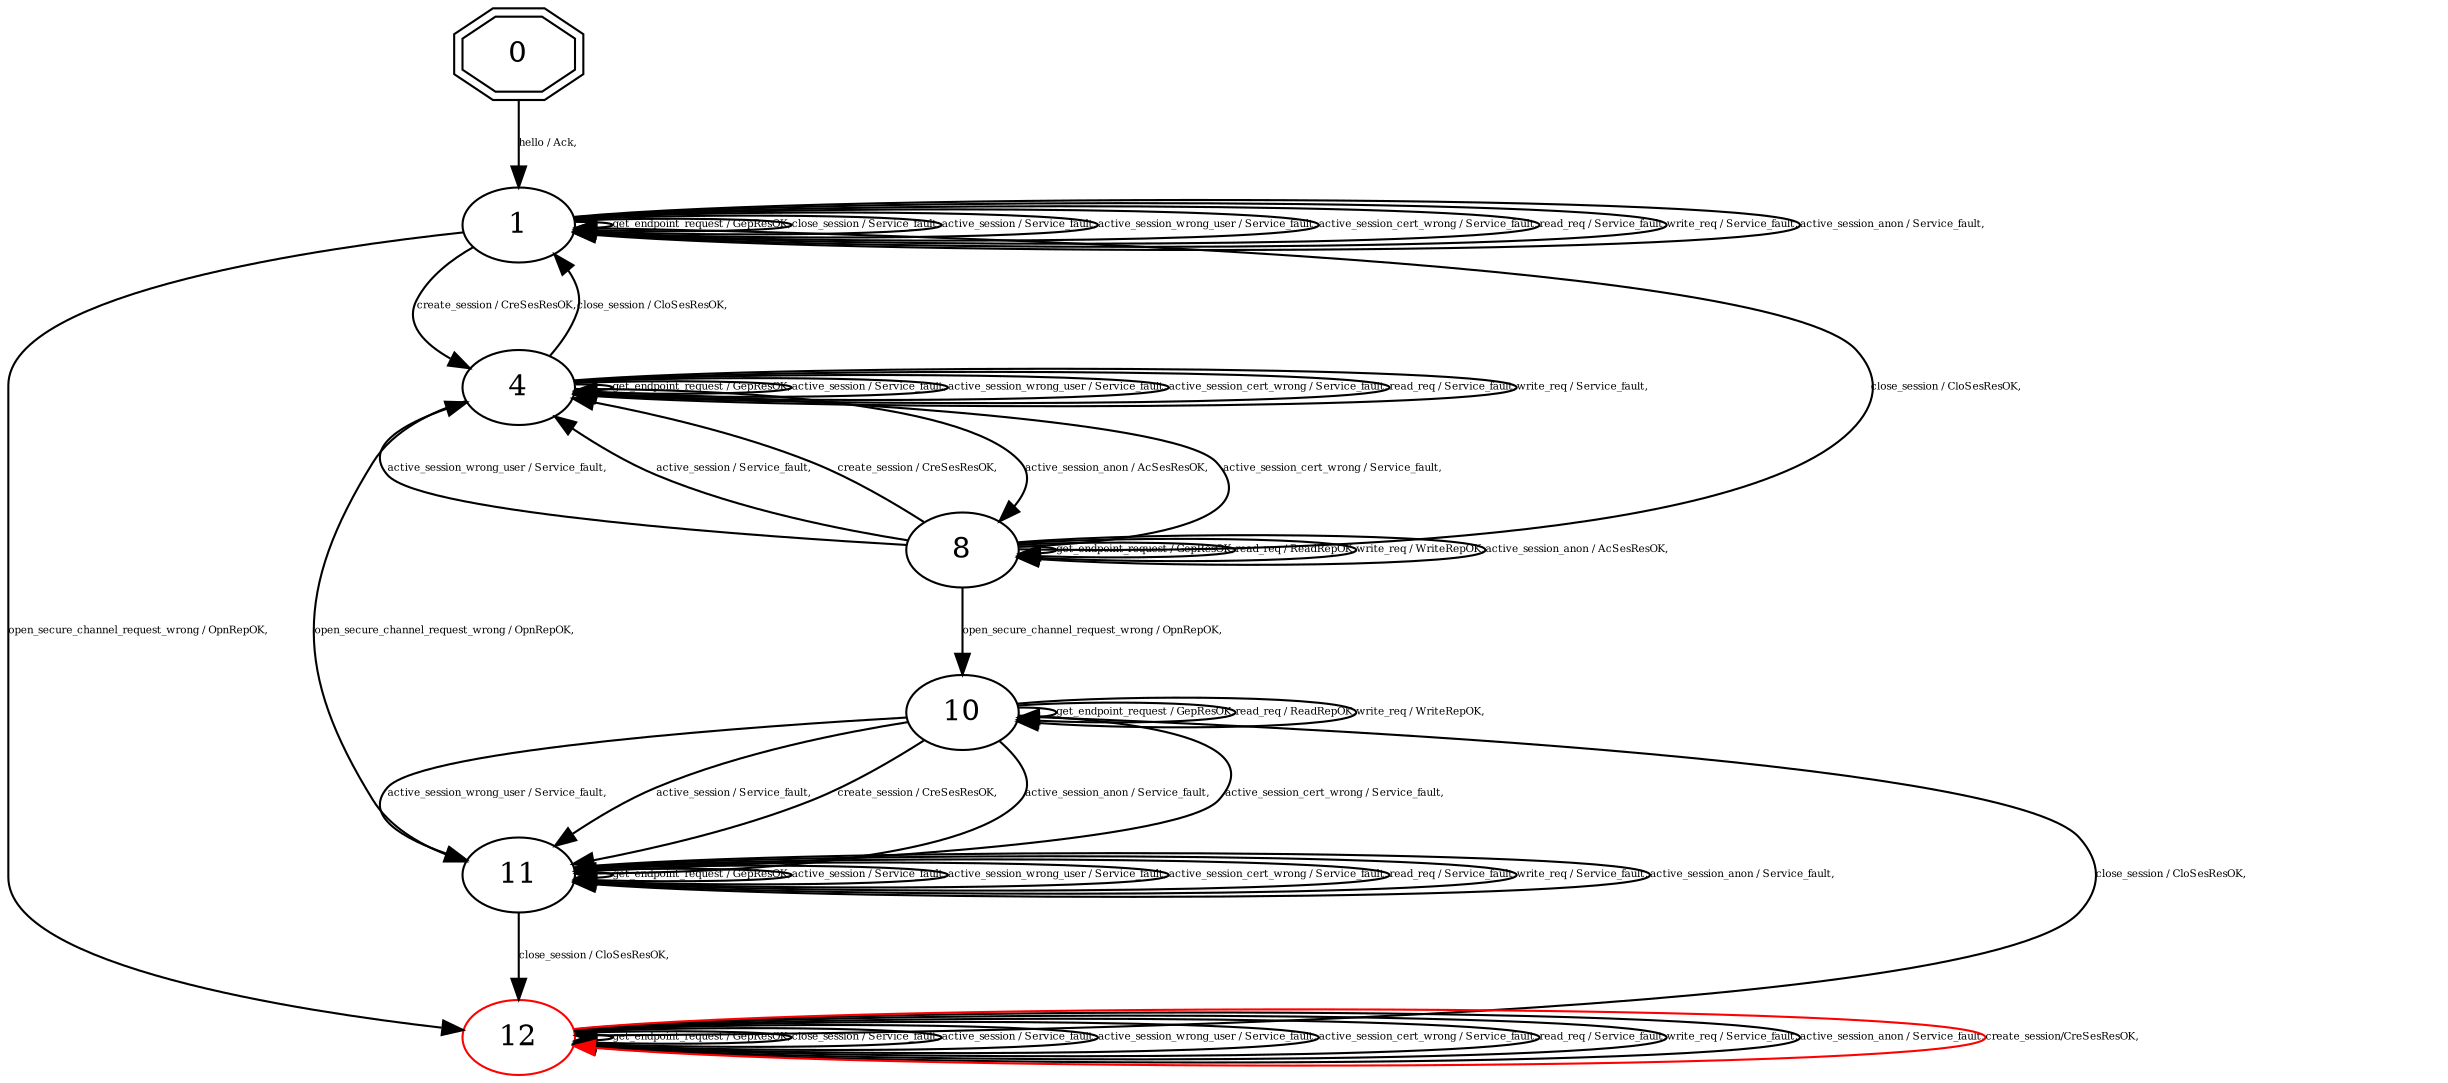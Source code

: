 digraph "Automata" { 
	 "1_1_false" [shape=ellipse,style=filled,fillcolor=white,URL="1",label="1"];
	 "11_1_false" [shape=ellipse,style=filled,fillcolor=white,URL="11",label="11"];
	 "8_1_false" [shape=ellipse,style=filled,fillcolor=white,URL="8",label="8"];
	 "10_1_false" [shape=ellipse,style=filled,fillcolor=white,URL="10",label="10"];
	 "12_1_false" [shape=ellipse,style=filled,fillcolor=white,URL="12",label="12",color=red];
	 "4_1_false" [shape=ellipse,style=filled,fillcolor=white,URL="4",label="4"];
	 "0_1_false" [shape=doubleoctagon,style=filled,fillcolor=white,URL="0",label="0"];
	 "1_1_false"->"4_1_false" [fontsize=5,label="create_session / CreSesResOK,"];
	 "1_1_false"->"12_1_false" [fontsize=5,label="open_secure_channel_request_wrong / OpnRepOK,"];
	 "1_1_false"->"1_1_false" [fontsize=5,label="get_endpoint_request / GepResOK,"];
	 "1_1_false"->"1_1_false" [fontsize=5,label="close_session / Service_fault,"];
	 "1_1_false"->"1_1_false" [fontsize=5,label="active_session / Service_fault,"];
	 "1_1_false"->"1_1_false" [fontsize=5,label="active_session_wrong_user / Service_fault,"];
	 "1_1_false"->"1_1_false" [fontsize=5,label="active_session_cert_wrong / Service_fault,"];
	 "1_1_false"->"1_1_false" [fontsize=5,label="read_req / Service_fault,"];
	 "1_1_false"->"1_1_false" [fontsize=5,label="write_req / Service_fault,"];
	 "1_1_false"->"1_1_false" [fontsize=5,label="active_session_anon / Service_fault,"];
	 "11_1_false"->"11_1_false" [fontsize=5,label="get_endpoint_request / GepResOK,"];
	 "11_1_false"->"11_1_false" [fontsize=5,label="active_session / Service_fault,"];
	 "11_1_false"->"11_1_false" [fontsize=5,label="active_session_wrong_user / Service_fault,"];
	 "11_1_false"->"11_1_false" [fontsize=5,label="active_session_cert_wrong / Service_fault,"];
	 "11_1_false"->"11_1_false" [fontsize=5,label="read_req / Service_fault,"];
	 "11_1_false"->"11_1_false" [fontsize=5,label="write_req / Service_fault,"];
	 "11_1_false"->"11_1_false" [fontsize=5,label="active_session_anon / Service_fault,"];
	 "11_1_false"->"12_1_false" [fontsize=5,label="close_session / CloSesResOK,"];
	 "10_1_false"->"10_1_false" [fontsize=5,label="get_endpoint_request / GepResOK,"];
	 "10_1_false"->"10_1_false" [fontsize=5,label="read_req / ReadRepOK,"];
	 "10_1_false"->"10_1_false" [fontsize=5,label="write_req / WriteRepOK,"];
	 "10_1_false"->"12_1_false" [fontsize=5,label="close_session / CloSesResOK,"];
	 "10_1_false"->"11_1_false" [fontsize=5,label="active_session_anon / Service_fault,"];
	 "10_1_false"->"11_1_false" [fontsize=5,label="active_session_cert_wrong / Service_fault,"];
	 "10_1_false"->"11_1_false" [fontsize=5,label="active_session_wrong_user / Service_fault,"];
	 "10_1_false"->"11_1_false" [fontsize=5,label="active_session / Service_fault,"];
	 "10_1_false"->"11_1_false" [fontsize=5,label="create_session / CreSesResOK,"];
	 "12_1_false"->"12_1_false" [fontsize=5,label="get_endpoint_request / GepResOK,"];
	 "12_1_false"->"12_1_false" [fontsize=5,label="close_session / Service_fault,"];
	 "12_1_false"->"12_1_false" [fontsize=5,label="active_session / Service_fault,"];
	 "12_1_false"->"12_1_false" [fontsize=5,label="active_session_wrong_user / Service_fault,"];
	 "12_1_false"->"12_1_false" [fontsize=5,label="active_session_cert_wrong / Service_fault,"];
	 "12_1_false"->"12_1_false" [fontsize=5,label="read_req / Service_fault,"];
	 "12_1_false"->"12_1_false" [fontsize=5,label="write_req / Service_fault,"];
	 "12_1_false"->"12_1_false" [fontsize=5,label="active_session_anon / Service_fault,"];
	 "4_1_false"->"11_1_false" [fontsize=5,label="open_secure_channel_request_wrong / OpnRepOK,"];
	 "4_1_false"->"8_1_false" [fontsize=5,label="active_session_anon / AcSesResOK,"];
	 "4_1_false"->"4_1_false" [fontsize=5,label="get_endpoint_request / GepResOK,"];
	 "4_1_false"->"4_1_false" [fontsize=5,label="active_session / Service_fault,"];
	 "4_1_false"->"4_1_false" [fontsize=5,label="active_session_wrong_user / Service_fault,"];
	 "4_1_false"->"4_1_false" [fontsize=5,label="active_session_cert_wrong / Service_fault,"];
	 "4_1_false"->"4_1_false" [fontsize=5,label="read_req / Service_fault,"];
	 "4_1_false"->"4_1_false" [fontsize=5,label="write_req / Service_fault,"];
	 "4_1_false"->"1_1_false" [fontsize=5,label="close_session / CloSesResOK,"];
	 "8_1_false"->"10_1_false" [fontsize=5,label="open_secure_channel_request_wrong / OpnRepOK,"];
	 "8_1_false"->"8_1_false" [fontsize=5,label="get_endpoint_request / GepResOK,"];
	 "8_1_false"->"8_1_false" [fontsize=5,label="read_req / ReadRepOK,"];
	 "8_1_false"->"8_1_false" [fontsize=5,label="write_req / WriteRepOK,"];
	 "8_1_false"->"8_1_false" [fontsize=5,label="active_session_anon / AcSesResOK,"];
	 "8_1_false"->"1_1_false" [fontsize=5,label="close_session / CloSesResOK,"];
	 "8_1_false"->"4_1_false" [fontsize=5,label="active_session_cert_wrong / Service_fault,"];
	 "8_1_false"->"4_1_false" [fontsize=5,label="active_session_wrong_user / Service_fault,"];
	 "8_1_false"->"4_1_false" [fontsize=5,label="active_session / Service_fault,"];
	 "8_1_false"->"4_1_false" [fontsize=5,label="create_session / CreSesResOK,"];
	 "0_1_false"->"1_1_false" [fontsize=5,label="hello / Ack,"];
	"12_1_false"->"12_1_false"[color=red,label="create_session/CreSesResOK,",fontsize=5];}
